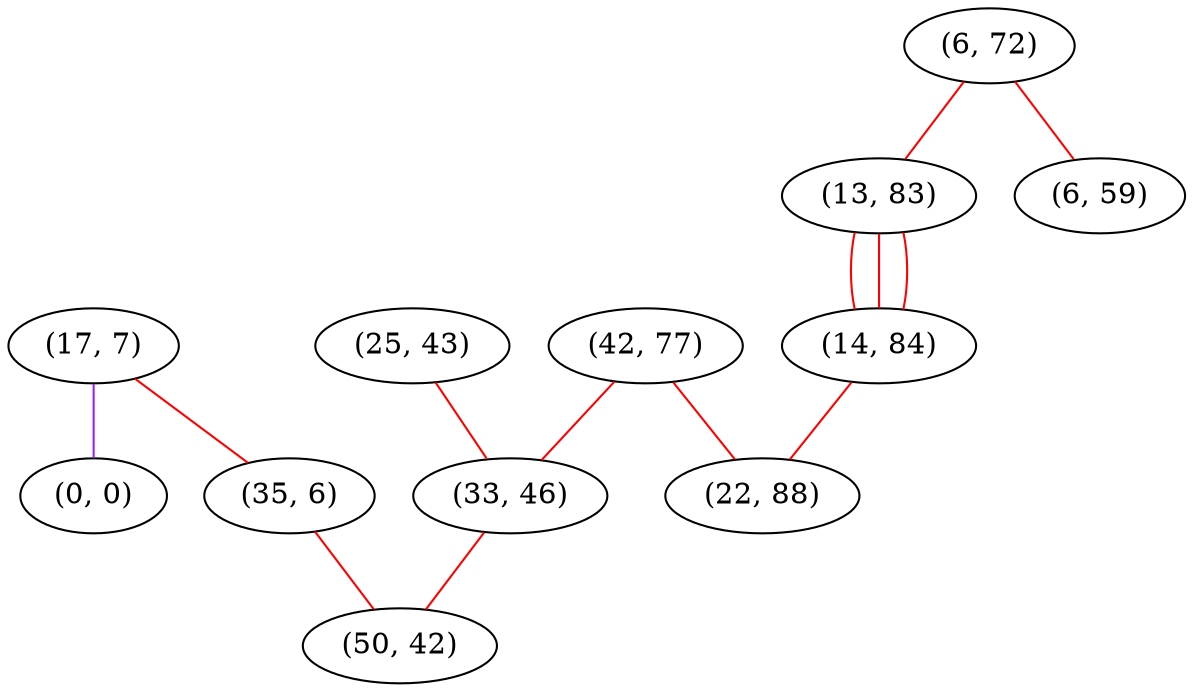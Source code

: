 graph "" {
"(25, 43)";
"(6, 72)";
"(17, 7)";
"(42, 77)";
"(33, 46)";
"(0, 0)";
"(35, 6)";
"(13, 83)";
"(6, 59)";
"(14, 84)";
"(50, 42)";
"(22, 88)";
"(25, 43)" -- "(33, 46)"  [color=red, key=0, weight=1];
"(6, 72)" -- "(6, 59)"  [color=red, key=0, weight=1];
"(6, 72)" -- "(13, 83)"  [color=red, key=0, weight=1];
"(17, 7)" -- "(0, 0)"  [color=purple, key=0, weight=4];
"(17, 7)" -- "(35, 6)"  [color=red, key=0, weight=1];
"(42, 77)" -- "(33, 46)"  [color=red, key=0, weight=1];
"(42, 77)" -- "(22, 88)"  [color=red, key=0, weight=1];
"(33, 46)" -- "(50, 42)"  [color=red, key=0, weight=1];
"(35, 6)" -- "(50, 42)"  [color=red, key=0, weight=1];
"(13, 83)" -- "(14, 84)"  [color=red, key=0, weight=1];
"(13, 83)" -- "(14, 84)"  [color=red, key=1, weight=1];
"(13, 83)" -- "(14, 84)"  [color=red, key=2, weight=1];
"(14, 84)" -- "(22, 88)"  [color=red, key=0, weight=1];
}
